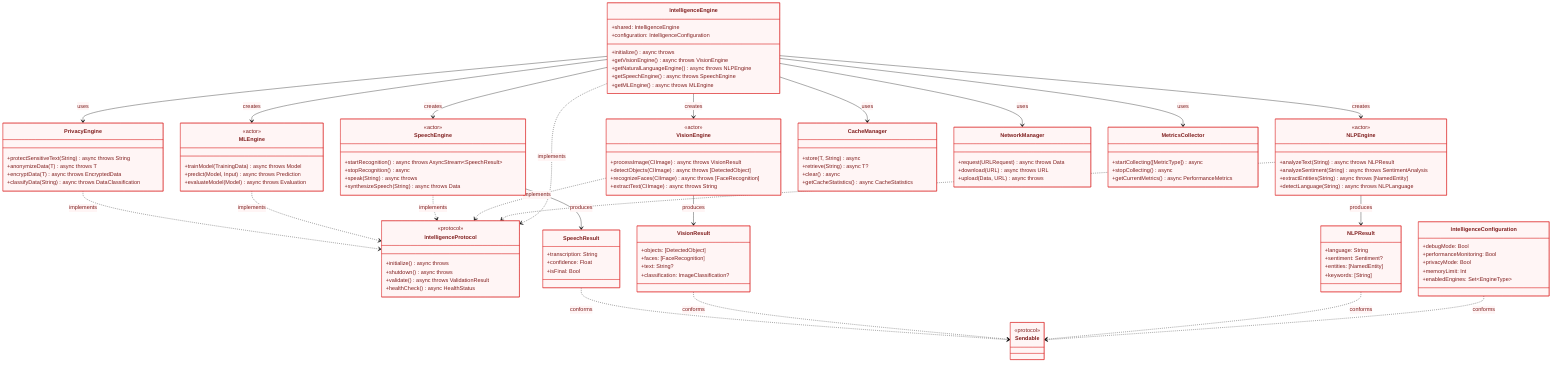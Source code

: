 %%{init: {'theme':'base', 'themeVariables': { 'primaryColor':'#fff5f5', 'primaryTextColor':'#7f1d1d', 'primaryBorderColor':'#dc2626'}}}%%

classDiagram
    %% Protocols
    class IntelligenceProtocol {
        <<protocol>>
        +initialize() async throws
        +shutdown() async throws
        +validate() async throws ValidationResult
        +healthCheck() async HealthStatus
    }
    
    class Sendable {
        <<protocol>>
    }
    
    %% Core Classes
    class IntelligenceEngine {
        +shared: IntelligenceEngine
        +configuration: IntelligenceConfiguration
        +initialize() async throws
        +getVisionEngine() async throws VisionEngine
        +getNaturalLanguageEngine() async throws NLPEngine
        +getSpeechEngine() async throws SpeechEngine
        +getMLEngine() async throws MLEngine
    }
    
    class IntelligenceConfiguration {
        +debugMode: Bool
        +performanceMonitoring: Bool
        +privacyMode: Bool
        +memoryLimit: Int
        +enabledEngines: Set~EngineType~
    }
    
    %% AI/ML Engines
    class NLPEngine {
        <<actor>>
        +analyzeText(String) async throws NLPResult
        +analyzeSentiment(String) async throws SentimentAnalysis
        +extractEntities(String) async throws [NamedEntity]
        +detectLanguage(String) async throws NLPLanguage
    }
    
    class VisionEngine {
        <<actor>>
        +processImage(CIImage) async throws VisionResult
        +detectObjects(CIImage) async throws [DetectedObject]
        +recognizeFaces(CIImage) async throws [FaceRecognition]
        +extractText(CIImage) async throws String
    }
    
    class SpeechEngine {
        <<actor>>
        +startRecognition() async throws AsyncStream~SpeechResult~
        +stopRecognition() async
        +speak(String) async throws
        +synthesizeSpeech(String) async throws Data
    }
    
    class MLEngine {
        <<actor>>
        +trainModel(TrainingData) async throws Model
        +predict(Model, Input) async throws Prediction
        +evaluateModel(Model) async throws Evaluation
    }
    
    %% Privacy & Security
    class PrivacyEngine {
        +protectSensitiveText(String) async throws String
        +anonymizeData(T) async throws T
        +encryptData(T) async throws EncryptedData
        +classifyData(String) async throws DataClassification
    }
    
    %% Infrastructure
    class CacheManager {
        +store(T, String) async
        +retrieve(String) async T?
        +clear() async
        +getCacheStatistics() async CacheStatistics
    }
    
    class NetworkManager {
        +request(URLRequest) async throws Data
        +download(URL) async throws URL
        +upload(Data, URL) async throws
    }
    
    class MetricsCollector {
        +startCollecting([MetricType]) async
        +stopCollecting() async
        +getCurrentMetrics() async PerformanceMetrics
    }
    
    %% Data Types
    class NLPResult {
        +language: String
        +sentiment: Sentiment?
        +entities: [NamedEntity]
        +keywords: [String]
    }
    
    class VisionResult {
        +objects: [DetectedObject]
        +faces: [FaceRecognition]
        +text: String?
        +classification: ImageClassification?
    }
    
    class SpeechResult {
        +transcription: String
        +confidence: Float
        +isFinal: Bool
    }
    
    %% Relationships
    IntelligenceEngine ..> IntelligenceProtocol : implements
    NLPEngine ..> IntelligenceProtocol : implements
    VisionEngine ..> IntelligenceProtocol : implements
    SpeechEngine ..> IntelligenceProtocol : implements
    MLEngine ..> IntelligenceProtocol : implements
    PrivacyEngine ..> IntelligenceProtocol : implements
    
    IntelligenceConfiguration ..> Sendable : conforms
    NLPResult ..> Sendable : conforms
    VisionResult ..> Sendable : conforms
    SpeechResult ..> Sendable : conforms
    
    IntelligenceEngine --> NLPEngine : creates
    IntelligenceEngine --> VisionEngine : creates
    IntelligenceEngine --> SpeechEngine : creates
    IntelligenceEngine --> MLEngine : creates
    IntelligenceEngine --> PrivacyEngine : uses
    IntelligenceEngine --> CacheManager : uses
    IntelligenceEngine --> NetworkManager : uses
    IntelligenceEngine --> MetricsCollector : uses
    
    NLPEngine --> NLPResult : produces
    VisionEngine --> VisionResult : produces
    SpeechEngine --> SpeechResult : produces